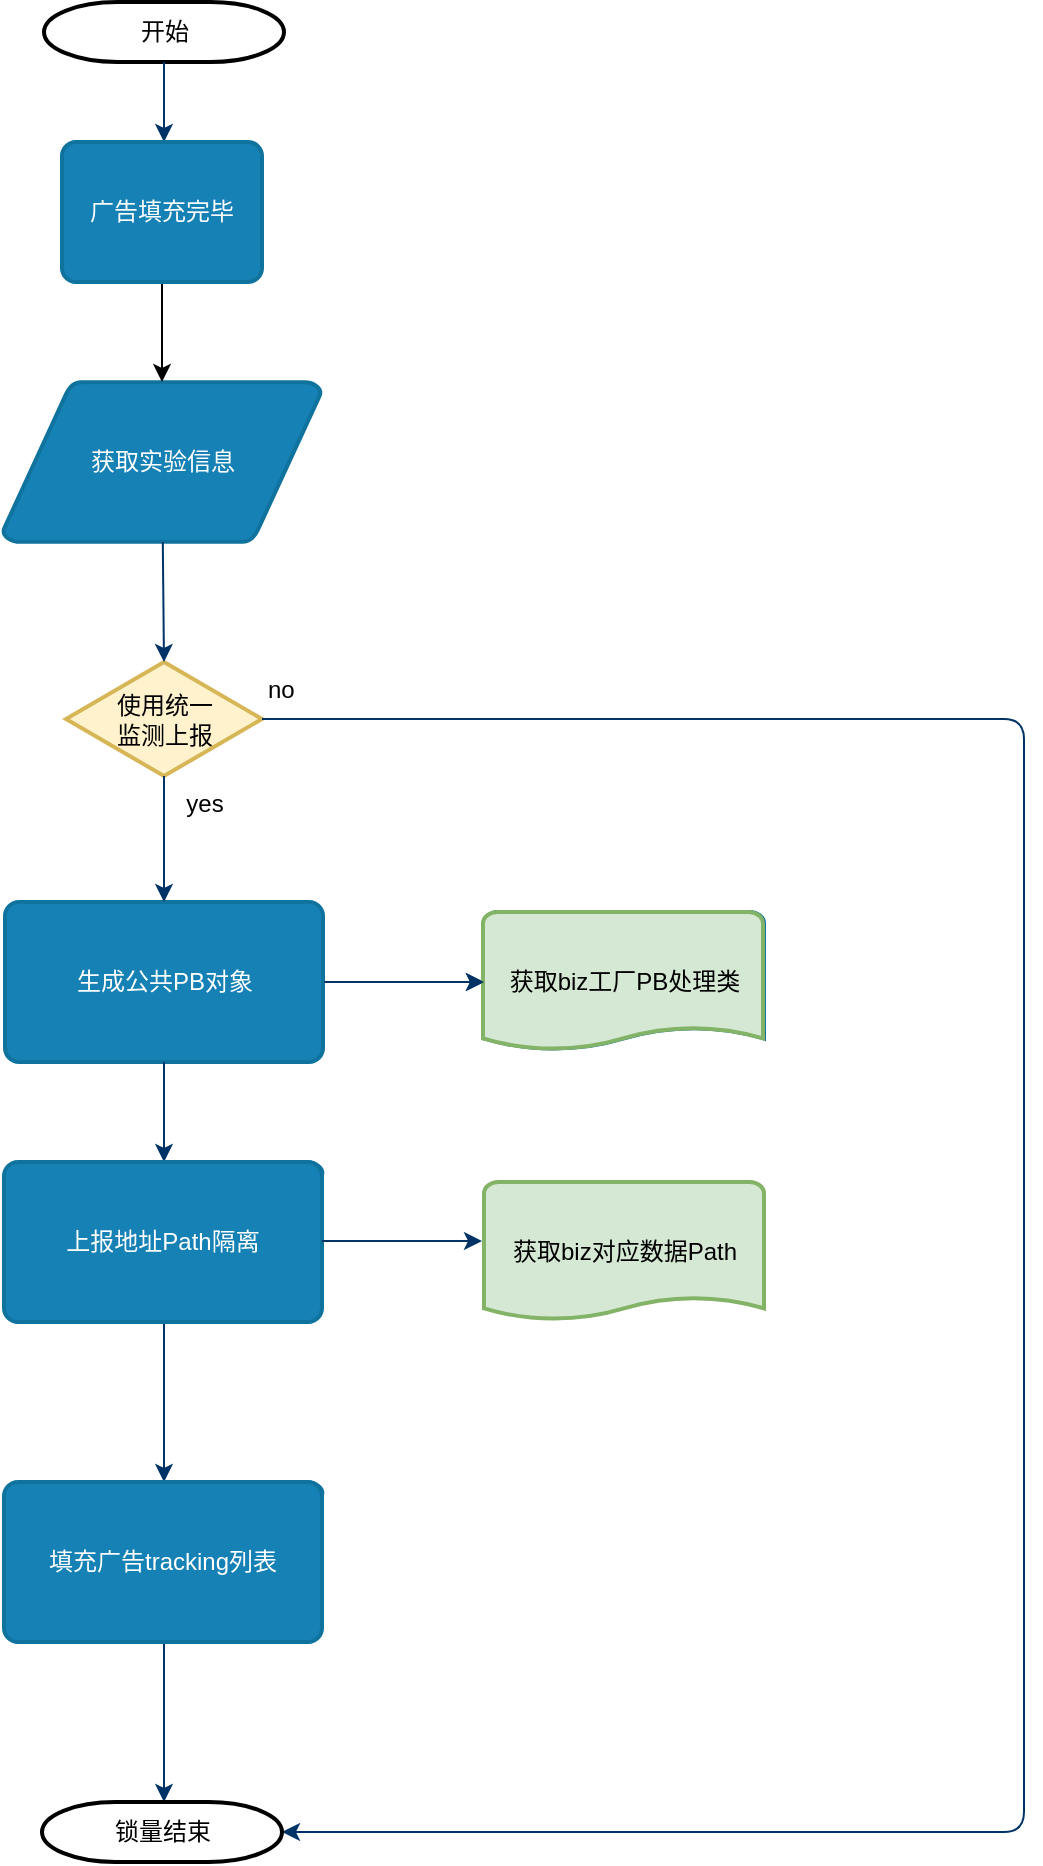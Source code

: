 <mxfile version="14.7.7" type="github">
  <diagram id="6a731a19-8d31-9384-78a2-239565b7b9f0" name="Page-1">
    <mxGraphModel dx="1422" dy="882" grid="1" gridSize="10" guides="1" tooltips="1" connect="1" arrows="1" fold="1" page="1" pageScale="1" pageWidth="1169" pageHeight="827" background="none" math="0" shadow="0">
      <root>
        <mxCell id="0" />
        <mxCell id="1" parent="0" />
        <mxCell id="2" value="开始" style="shape=mxgraph.flowchart.terminator;strokeWidth=2;gradientColor=none;gradientDirection=north;fontStyle=0;html=1;" parent="1" vertex="1">
          <mxGeometry x="260" y="60" width="120" height="30" as="geometry" />
        </mxCell>
        <mxCell id="4" value="生成公共PB对象" style="rounded=1;whiteSpace=wrap;html=1;absoluteArcSize=1;arcSize=14;strokeWidth=2;fillColor=#1681B5;fontColor=#FFFFFF;strokeColor=#10739E;" parent="1" vertex="1">
          <mxGeometry x="240.5" y="510" width="159" height="80" as="geometry" />
        </mxCell>
        <mxCell id="5" value="获取实验信息" style="shape=mxgraph.flowchart.data;strokeWidth=2;gradientDirection=north;fontStyle=0;html=1;strokeColor=#10739e;fillColor=#1681B5;fontColor=#FFFFFF;" parent="1" vertex="1">
          <mxGeometry x="239.5" y="250" width="159" height="80" as="geometry" />
        </mxCell>
        <mxCell id="6" value="使用统一&lt;br&gt;监测上报" style="shape=mxgraph.flowchart.decision;strokeWidth=2;gradientDirection=north;fontStyle=0;html=1;strokeColor=#d6b656;fillColor=#fff2cc;" parent="1" vertex="1">
          <mxGeometry x="271" y="390" width="98" height="57" as="geometry" />
        </mxCell>
        <mxCell id="7" style="fontStyle=1;strokeColor=#003366;strokeWidth=1;html=1;" parent="1" source="2" edge="1">
          <mxGeometry relative="1" as="geometry">
            <mxPoint x="320" y="130" as="targetPoint" />
          </mxGeometry>
        </mxCell>
        <mxCell id="9" style="entryX=0.5;entryY=0;entryPerimeter=0;fontStyle=1;strokeColor=#003366;strokeWidth=1;html=1;" parent="1" source="5" target="6" edge="1">
          <mxGeometry relative="1" as="geometry" />
        </mxCell>
        <mxCell id="10" value="" style="edgeStyle=elbowEdgeStyle;elbow=horizontal;exitX=1;exitY=0.5;exitPerimeter=0;fontStyle=1;strokeColor=#003366;strokeWidth=1;html=1;" parent="1" source="6" edge="1" target="noWKgFkb6oJTjKW2lA6C-72">
          <mxGeometry x="381" y="28.5" width="100" height="100" as="geometry">
            <mxPoint x="750" y="447" as="sourcePoint" />
            <mxPoint x="380" y="980" as="targetPoint" />
            <Array as="points">
              <mxPoint x="750" y="820" />
              <mxPoint x="490" y="970" />
              <mxPoint x="720" y="820" />
            </Array>
          </mxGeometry>
        </mxCell>
        <mxCell id="11" value="no" style="text;fontStyle=0;html=1;strokeColor=none;gradientColor=none;fillColor=none;strokeWidth=2;" parent="1" vertex="1">
          <mxGeometry x="370" y="390" width="40" height="26" as="geometry" />
        </mxCell>
        <mxCell id="12" value="" style="edgeStyle=elbowEdgeStyle;elbow=horizontal;fontColor=#001933;fontStyle=1;strokeColor=#003366;strokeWidth=1;html=1;" parent="1" source="6" target="4" edge="1">
          <mxGeometry width="100" height="100" as="geometry">
            <mxPoint y="100" as="sourcePoint" />
            <mxPoint x="100" as="targetPoint" />
          </mxGeometry>
        </mxCell>
        <mxCell id="13" value="定向包校验" style="shape=mxgraph.flowchart.data;strokeWidth=2;gradientDirection=north;fontStyle=0;html=1;fillColor=#b1ddf0;strokeColor=#10739e;" parent="1" vertex="1">
          <mxGeometry x="240.5" y="640" width="159" height="80" as="geometry" />
        </mxCell>
        <mxCell id="14" value="yes" style="text;fontStyle=0;html=1;strokeColor=none;gradientColor=none;fillColor=none;strokeWidth=2;align=center;" parent="1" vertex="1">
          <mxGeometry x="320" y="447" width="40" height="26" as="geometry" />
        </mxCell>
        <mxCell id="15" value="联投广告位需要后续&lt;br&gt;考虑拆解" style="shape=mxgraph.flowchart.document;strokeWidth=2;gradientDirection=north;fontStyle=0;html=1;fillColor=#b1ddf0;strokeColor=#10739e;" parent="1" vertex="1">
          <mxGeometry x="480" y="515" width="140" height="70" as="geometry" />
        </mxCell>
        <mxCell id="16" value="" style="edgeStyle=elbowEdgeStyle;elbow=horizontal;fontStyle=1;strokeColor=#003366;strokeWidth=1;html=1;" parent="1" target="15" edge="1">
          <mxGeometry width="100" height="100" as="geometry">
            <mxPoint x="400" y="550" as="sourcePoint" />
            <mxPoint x="100" as="targetPoint" />
          </mxGeometry>
        </mxCell>
        <mxCell id="17" value="" style="edgeStyle=elbowEdgeStyle;elbow=horizontal;fontStyle=1;strokeColor=#003366;strokeWidth=1;html=1;" parent="1" source="4" target="13" edge="1">
          <mxGeometry width="100" height="100" as="geometry">
            <mxPoint y="100" as="sourcePoint" />
            <mxPoint x="100" as="targetPoint" />
          </mxGeometry>
        </mxCell>
        <mxCell id="21" value="" style="edgeStyle=elbowEdgeStyle;elbow=horizontal;fontStyle=1;strokeColor=#003366;strokeWidth=1;html=1;entryX=0.5;entryY=0;entryDx=0;entryDy=0;" parent="1" source="13" edge="1">
          <mxGeometry width="100" height="100" as="geometry">
            <mxPoint y="100" as="sourcePoint" />
            <mxPoint x="320" y="800" as="targetPoint" />
          </mxGeometry>
        </mxCell>
        <mxCell id="25" value="" style="edgeStyle=elbowEdgeStyle;elbow=horizontal;exitX=0.5;exitY=1;exitPerimeter=0;fontStyle=1;strokeColor=#003366;strokeWidth=1;html=1;exitDx=0;exitDy=0;" parent="1" source="noWKgFkb6oJTjKW2lA6C-62" edge="1">
          <mxGeometry x="-15" y="-1" width="100" height="100" as="geometry">
            <mxPoint x="305" y="1000" as="sourcePoint" />
            <mxPoint x="320" y="960" as="targetPoint" />
          </mxGeometry>
        </mxCell>
        <mxCell id="noWKgFkb6oJTjKW2lA6C-62" value="组装算法锁量接口&lt;br&gt;请求对象(订单整体)" style="shape=mxgraph.flowchart.data;strokeWidth=2;gradientDirection=north;fontStyle=0;html=1;fillColor=#b1ddf0;strokeColor=#10739e;" parent="1" vertex="1">
          <mxGeometry x="240.5" y="800" width="159" height="80" as="geometry" />
        </mxCell>
        <mxCell id="noWKgFkb6oJTjKW2lA6C-72" value="锁量结束" style="shape=mxgraph.flowchart.terminator;strokeWidth=2;gradientColor=none;gradientDirection=north;fontStyle=0;html=1;" parent="1" vertex="1">
          <mxGeometry x="259" y="960" width="120" height="30" as="geometry" />
        </mxCell>
        <mxCell id="noWKgFkb6oJTjKW2lA6C-77" value="上报地址Path隔离&lt;br&gt;" style="rounded=1;whiteSpace=wrap;html=1;absoluteArcSize=1;arcSize=14;strokeWidth=2;fillColor=#1681B5;fontColor=#FFFFFF;strokeColor=#10739E;" parent="1" vertex="1">
          <mxGeometry x="240" y="640" width="159" height="80" as="geometry" />
        </mxCell>
        <mxCell id="noWKgFkb6oJTjKW2lA6C-79" value="获取biz工厂PB处理类" style="shape=mxgraph.flowchart.document;strokeWidth=2;gradientDirection=north;fontStyle=0;html=1;strokeColor=#82b366;fillColor=#d5e8d4;" parent="1" vertex="1">
          <mxGeometry x="479.5" y="515" width="140" height="70" as="geometry" />
        </mxCell>
        <mxCell id="O3qQAeO-0DIFtZuH8M05-53" value="" style="edgeStyle=orthogonalEdgeStyle;rounded=0;orthogonalLoop=1;jettySize=auto;html=1;exitX=0.5;exitY=1;exitDx=0;exitDy=0;" edge="1" parent="1" source="O3qQAeO-0DIFtZuH8M05-52" target="5">
          <mxGeometry relative="1" as="geometry">
            <mxPoint x="320" y="225" as="sourcePoint" />
          </mxGeometry>
        </mxCell>
        <mxCell id="O3qQAeO-0DIFtZuH8M05-52" value="&lt;span&gt;广告填充完毕&lt;/span&gt;" style="rounded=1;whiteSpace=wrap;html=1;absoluteArcSize=1;arcSize=14;strokeWidth=2;fillColor=#1681B5;fontColor=#FFFFFF;strokeColor=#10739E;" vertex="1" parent="1">
          <mxGeometry x="269" y="130" width="100" height="70" as="geometry" />
        </mxCell>
        <mxCell id="noWKgFkb6oJTjKW2lA6C-78" value="填充广告tracking列表" style="rounded=1;whiteSpace=wrap;html=1;absoluteArcSize=1;arcSize=14;strokeWidth=2;fillColor=#1681B5;fontColor=#FFFFFF;strokeColor=#10739E;" parent="1" vertex="1">
          <mxGeometry x="240" y="800" width="159" height="80" as="geometry" />
        </mxCell>
        <mxCell id="O3qQAeO-0DIFtZuH8M05-55" value="" style="edgeStyle=elbowEdgeStyle;elbow=horizontal;fontStyle=1;strokeColor=#003366;strokeWidth=1;html=1;" edge="1" parent="1" target="15">
          <mxGeometry width="100" height="100" as="geometry">
            <mxPoint x="400" y="550" as="sourcePoint" />
            <mxPoint x="480" y="550" as="targetPoint" />
            <Array as="points">
              <mxPoint x="440" y="840" />
            </Array>
          </mxGeometry>
        </mxCell>
        <mxCell id="O3qQAeO-0DIFtZuH8M05-56" value="获取biz对应数据Path" style="shape=mxgraph.flowchart.document;strokeWidth=2;gradientDirection=north;fontStyle=0;html=1;strokeColor=#82b366;fillColor=#d5e8d4;" vertex="1" parent="1">
          <mxGeometry x="480" y="650" width="140" height="70" as="geometry" />
        </mxCell>
        <mxCell id="O3qQAeO-0DIFtZuH8M05-58" value="" style="edgeStyle=elbowEdgeStyle;elbow=horizontal;fontStyle=1;strokeColor=#003366;strokeWidth=1;html=1;" edge="1" parent="1">
          <mxGeometry x="-1" y="129.5" width="100" height="100" as="geometry">
            <mxPoint x="399" y="679.5" as="sourcePoint" />
            <mxPoint x="479" y="679.5" as="targetPoint" />
            <Array as="points">
              <mxPoint x="439" y="969.5" />
            </Array>
          </mxGeometry>
        </mxCell>
      </root>
    </mxGraphModel>
  </diagram>
</mxfile>

